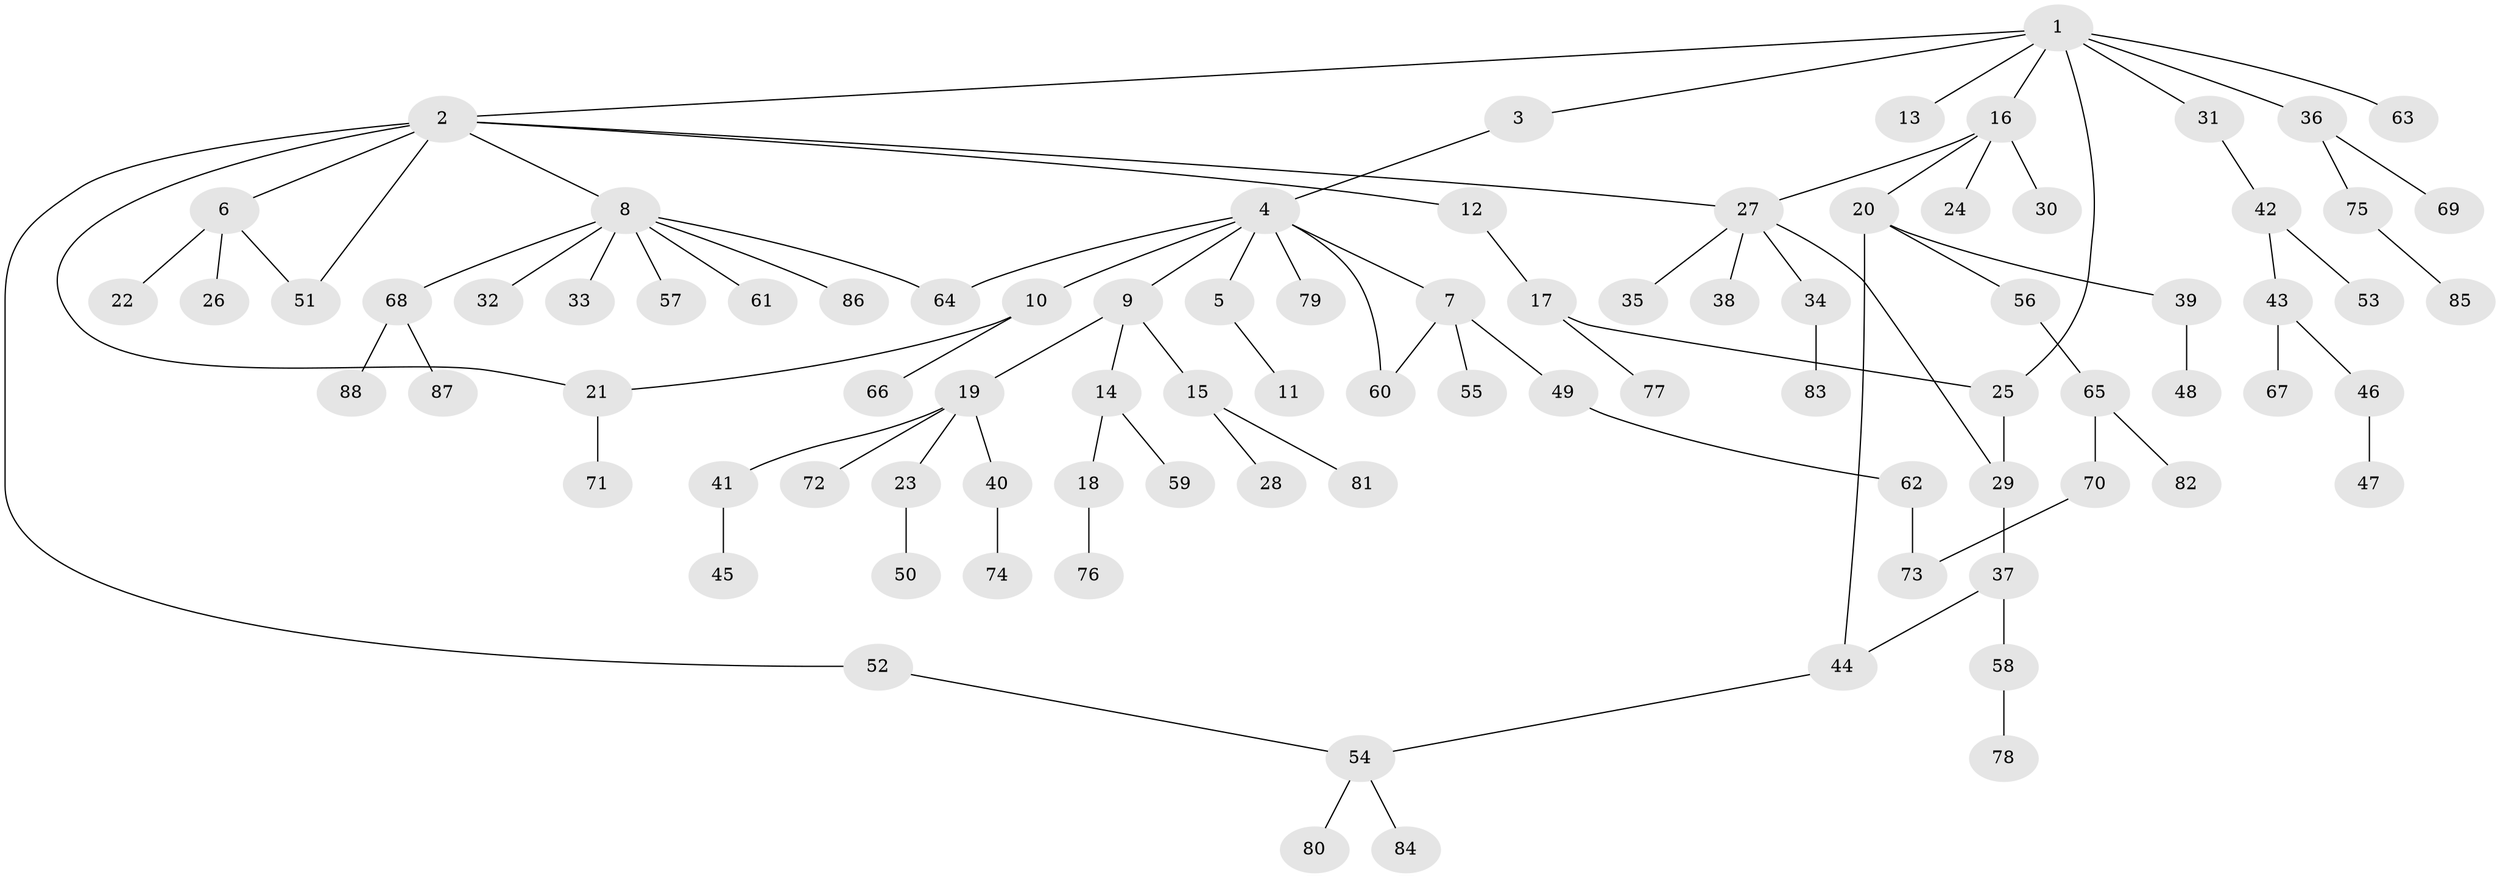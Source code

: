 // coarse degree distribution, {7: 0.07547169811320754, 2: 0.32075471698113206, 1: 0.41509433962264153, 3: 0.05660377358490566, 4: 0.11320754716981132, 5: 0.018867924528301886}
// Generated by graph-tools (version 1.1) at 2025/49/03/04/25 22:49:13]
// undirected, 88 vertices, 97 edges
graph export_dot {
  node [color=gray90,style=filled];
  1;
  2;
  3;
  4;
  5;
  6;
  7;
  8;
  9;
  10;
  11;
  12;
  13;
  14;
  15;
  16;
  17;
  18;
  19;
  20;
  21;
  22;
  23;
  24;
  25;
  26;
  27;
  28;
  29;
  30;
  31;
  32;
  33;
  34;
  35;
  36;
  37;
  38;
  39;
  40;
  41;
  42;
  43;
  44;
  45;
  46;
  47;
  48;
  49;
  50;
  51;
  52;
  53;
  54;
  55;
  56;
  57;
  58;
  59;
  60;
  61;
  62;
  63;
  64;
  65;
  66;
  67;
  68;
  69;
  70;
  71;
  72;
  73;
  74;
  75;
  76;
  77;
  78;
  79;
  80;
  81;
  82;
  83;
  84;
  85;
  86;
  87;
  88;
  1 -- 2;
  1 -- 3;
  1 -- 13;
  1 -- 16;
  1 -- 25;
  1 -- 31;
  1 -- 36;
  1 -- 63;
  2 -- 6;
  2 -- 8;
  2 -- 12;
  2 -- 27;
  2 -- 51;
  2 -- 52;
  2 -- 21;
  3 -- 4;
  4 -- 5;
  4 -- 7;
  4 -- 9;
  4 -- 10;
  4 -- 79;
  4 -- 64;
  4 -- 60;
  5 -- 11;
  6 -- 22;
  6 -- 26;
  6 -- 51;
  7 -- 49;
  7 -- 55;
  7 -- 60;
  8 -- 32;
  8 -- 33;
  8 -- 57;
  8 -- 61;
  8 -- 64;
  8 -- 68;
  8 -- 86;
  9 -- 14;
  9 -- 15;
  9 -- 19;
  10 -- 21;
  10 -- 66;
  12 -- 17;
  14 -- 18;
  14 -- 59;
  15 -- 28;
  15 -- 81;
  16 -- 20;
  16 -- 24;
  16 -- 30;
  16 -- 27;
  17 -- 77;
  17 -- 25;
  18 -- 76;
  19 -- 23;
  19 -- 40;
  19 -- 41;
  19 -- 72;
  20 -- 39;
  20 -- 44;
  20 -- 56;
  21 -- 71;
  23 -- 50;
  25 -- 29;
  27 -- 29;
  27 -- 34;
  27 -- 35;
  27 -- 38;
  29 -- 37;
  31 -- 42;
  34 -- 83;
  36 -- 69;
  36 -- 75;
  37 -- 58;
  37 -- 44;
  39 -- 48;
  40 -- 74;
  41 -- 45;
  42 -- 43;
  42 -- 53;
  43 -- 46;
  43 -- 67;
  44 -- 54;
  46 -- 47;
  49 -- 62;
  52 -- 54;
  54 -- 80;
  54 -- 84;
  56 -- 65;
  58 -- 78;
  62 -- 73;
  65 -- 70;
  65 -- 82;
  68 -- 87;
  68 -- 88;
  70 -- 73;
  75 -- 85;
}
